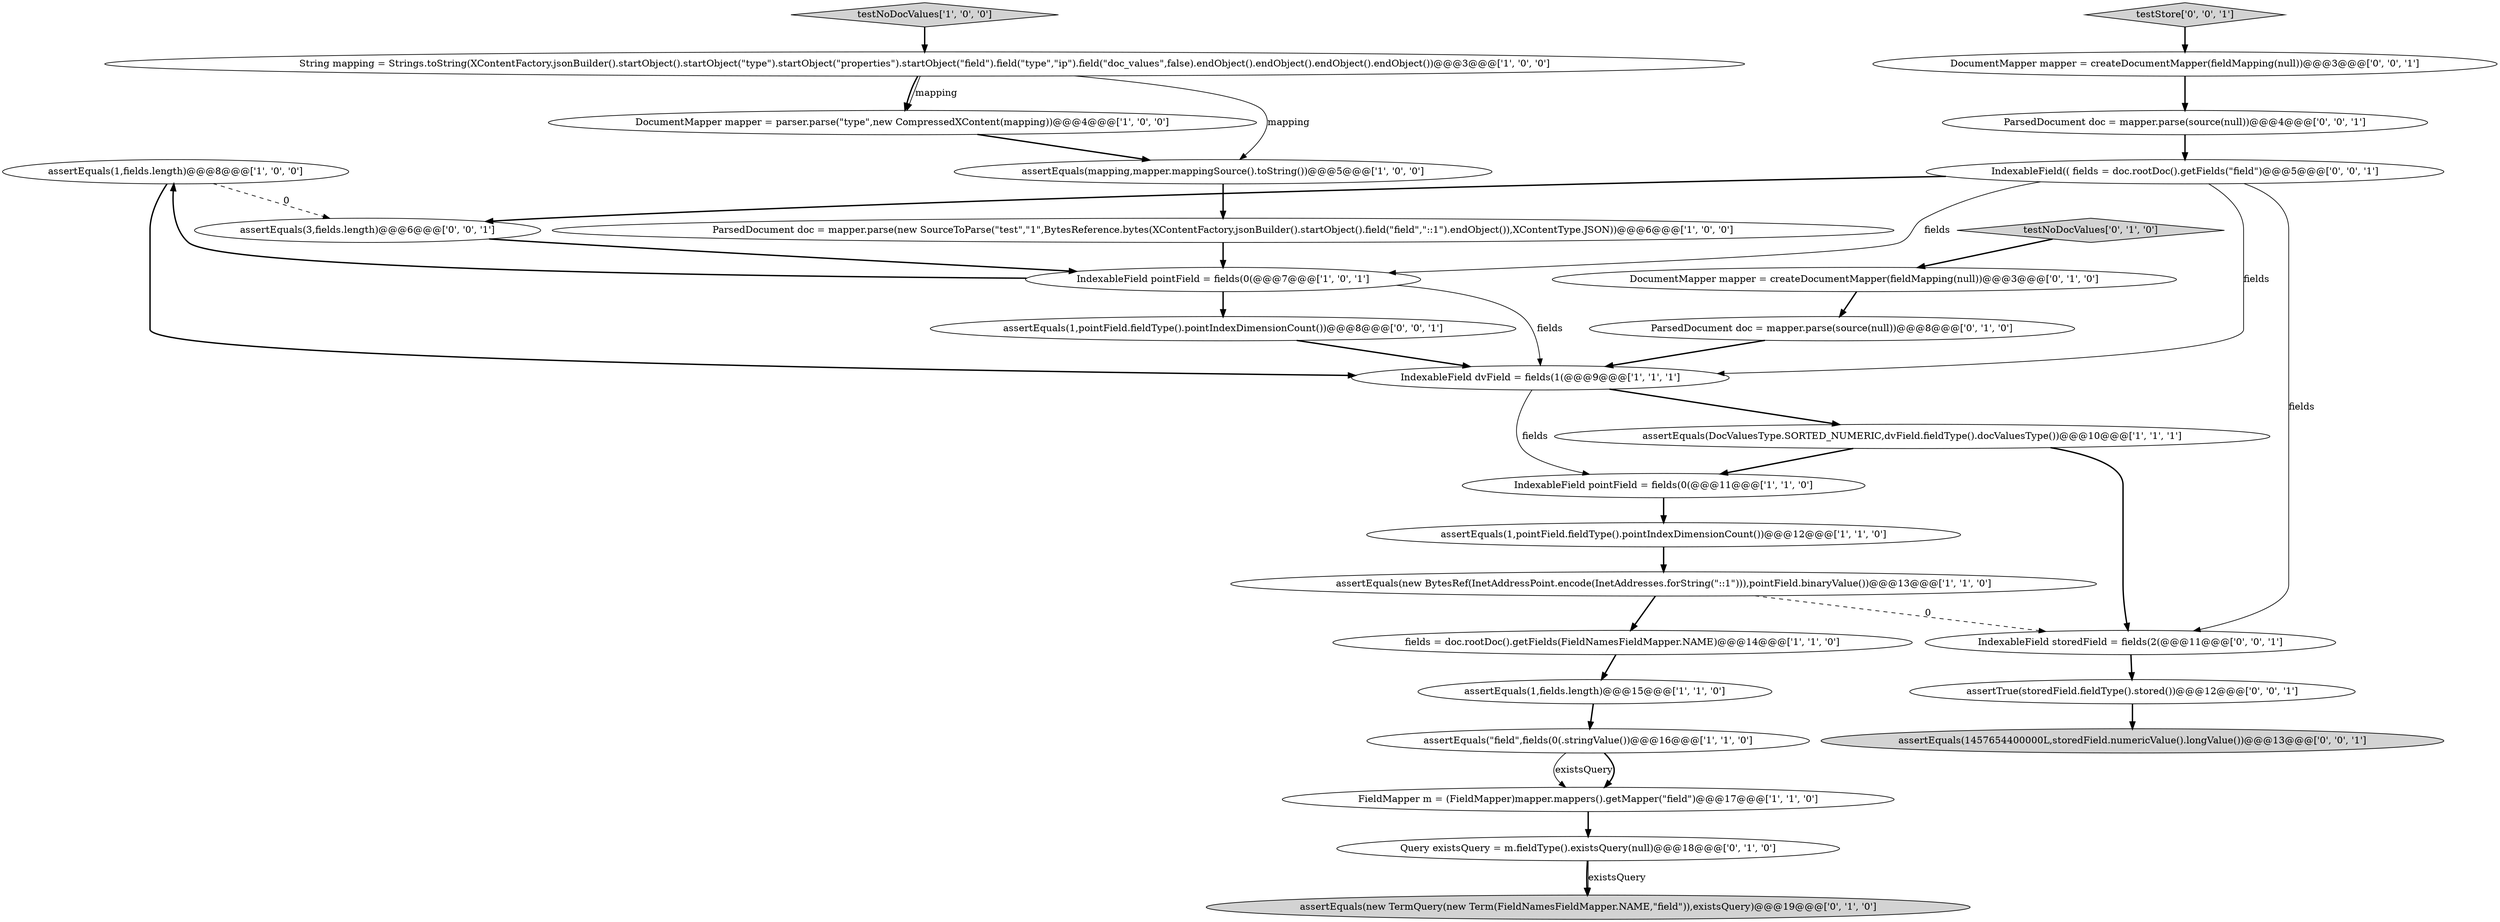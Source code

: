 digraph {
17 [style = filled, label = "assertEquals(new TermQuery(new Term(FieldNamesFieldMapper.NAME,\"field\")),existsQuery)@@@19@@@['0', '1', '0']", fillcolor = lightgray, shape = ellipse image = "AAA0AAABBB2BBB"];
13 [style = filled, label = "String mapping = Strings.toString(XContentFactory.jsonBuilder().startObject().startObject(\"type\").startObject(\"properties\").startObject(\"field\").field(\"type\",\"ip\").field(\"doc_values\",false).endObject().endObject().endObject().endObject())@@@3@@@['1', '0', '0']", fillcolor = white, shape = ellipse image = "AAA0AAABBB1BBB"];
22 [style = filled, label = "assertEquals(3,fields.length)@@@6@@@['0', '0', '1']", fillcolor = white, shape = ellipse image = "AAA0AAABBB3BBB"];
16 [style = filled, label = "DocumentMapper mapper = createDocumentMapper(fieldMapping(null))@@@3@@@['0', '1', '0']", fillcolor = white, shape = ellipse image = "AAA0AAABBB2BBB"];
8 [style = filled, label = "assertEquals(DocValuesType.SORTED_NUMERIC,dvField.fieldType().docValuesType())@@@10@@@['1', '1', '1']", fillcolor = white, shape = ellipse image = "AAA0AAABBB1BBB"];
15 [style = filled, label = "testNoDocValues['1', '0', '0']", fillcolor = lightgray, shape = diamond image = "AAA0AAABBB1BBB"];
28 [style = filled, label = "assertTrue(storedField.fieldType().stored())@@@12@@@['0', '0', '1']", fillcolor = white, shape = ellipse image = "AAA0AAABBB3BBB"];
11 [style = filled, label = "fields = doc.rootDoc().getFields(FieldNamesFieldMapper.NAME)@@@14@@@['1', '1', '0']", fillcolor = white, shape = ellipse image = "AAA0AAABBB1BBB"];
6 [style = filled, label = "assertEquals(1,fields.length)@@@8@@@['1', '0', '0']", fillcolor = white, shape = ellipse image = "AAA0AAABBB1BBB"];
27 [style = filled, label = "IndexableField(( fields = doc.rootDoc().getFields(\"field\")@@@5@@@['0', '0', '1']", fillcolor = white, shape = ellipse image = "AAA0AAABBB3BBB"];
3 [style = filled, label = "DocumentMapper mapper = parser.parse(\"type\",new CompressedXContent(mapping))@@@4@@@['1', '0', '0']", fillcolor = white, shape = ellipse image = "AAA0AAABBB1BBB"];
29 [style = filled, label = "testStore['0', '0', '1']", fillcolor = lightgray, shape = diamond image = "AAA0AAABBB3BBB"];
23 [style = filled, label = "assertEquals(1,pointField.fieldType().pointIndexDimensionCount())@@@8@@@['0', '0', '1']", fillcolor = white, shape = ellipse image = "AAA0AAABBB3BBB"];
18 [style = filled, label = "ParsedDocument doc = mapper.parse(source(null))@@@8@@@['0', '1', '0']", fillcolor = white, shape = ellipse image = "AAA1AAABBB2BBB"];
14 [style = filled, label = "ParsedDocument doc = mapper.parse(new SourceToParse(\"test\",\"1\",BytesReference.bytes(XContentFactory.jsonBuilder().startObject().field(\"field\",\"::1\").endObject()),XContentType.JSON))@@@6@@@['1', '0', '0']", fillcolor = white, shape = ellipse image = "AAA0AAABBB1BBB"];
26 [style = filled, label = "ParsedDocument doc = mapper.parse(source(null))@@@4@@@['0', '0', '1']", fillcolor = white, shape = ellipse image = "AAA0AAABBB3BBB"];
0 [style = filled, label = "assertEquals(1,fields.length)@@@15@@@['1', '1', '0']", fillcolor = white, shape = ellipse image = "AAA0AAABBB1BBB"];
9 [style = filled, label = "IndexableField dvField = fields(1(@@@9@@@['1', '1', '1']", fillcolor = white, shape = ellipse image = "AAA0AAABBB1BBB"];
20 [style = filled, label = "Query existsQuery = m.fieldType().existsQuery(null)@@@18@@@['0', '1', '0']", fillcolor = white, shape = ellipse image = "AAA0AAABBB2BBB"];
5 [style = filled, label = "assertEquals(\"field\",fields(0(.stringValue())@@@16@@@['1', '1', '0']", fillcolor = white, shape = ellipse image = "AAA0AAABBB1BBB"];
2 [style = filled, label = "assertEquals(new BytesRef(InetAddressPoint.encode(InetAddresses.forString(\"::1\"))),pointField.binaryValue())@@@13@@@['1', '1', '0']", fillcolor = white, shape = ellipse image = "AAA0AAABBB1BBB"];
12 [style = filled, label = "IndexableField pointField = fields(0(@@@7@@@['1', '0', '1']", fillcolor = white, shape = ellipse image = "AAA0AAABBB1BBB"];
24 [style = filled, label = "IndexableField storedField = fields(2(@@@11@@@['0', '0', '1']", fillcolor = white, shape = ellipse image = "AAA0AAABBB3BBB"];
10 [style = filled, label = "IndexableField pointField = fields(0(@@@11@@@['1', '1', '0']", fillcolor = white, shape = ellipse image = "AAA0AAABBB1BBB"];
7 [style = filled, label = "assertEquals(mapping,mapper.mappingSource().toString())@@@5@@@['1', '0', '0']", fillcolor = white, shape = ellipse image = "AAA0AAABBB1BBB"];
25 [style = filled, label = "assertEquals(1457654400000L,storedField.numericValue().longValue())@@@13@@@['0', '0', '1']", fillcolor = lightgray, shape = ellipse image = "AAA0AAABBB3BBB"];
4 [style = filled, label = "FieldMapper m = (FieldMapper)mapper.mappers().getMapper(\"field\")@@@17@@@['1', '1', '0']", fillcolor = white, shape = ellipse image = "AAA0AAABBB1BBB"];
21 [style = filled, label = "DocumentMapper mapper = createDocumentMapper(fieldMapping(null))@@@3@@@['0', '0', '1']", fillcolor = white, shape = ellipse image = "AAA0AAABBB3BBB"];
1 [style = filled, label = "assertEquals(1,pointField.fieldType().pointIndexDimensionCount())@@@12@@@['1', '1', '0']", fillcolor = white, shape = ellipse image = "AAA0AAABBB1BBB"];
19 [style = filled, label = "testNoDocValues['0', '1', '0']", fillcolor = lightgray, shape = diamond image = "AAA0AAABBB2BBB"];
29->21 [style = bold, label=""];
13->7 [style = solid, label="mapping"];
23->9 [style = bold, label=""];
12->9 [style = solid, label="fields"];
13->3 [style = solid, label="mapping"];
27->9 [style = solid, label="fields"];
2->11 [style = bold, label=""];
16->18 [style = bold, label=""];
11->0 [style = bold, label=""];
5->4 [style = solid, label="existsQuery"];
14->12 [style = bold, label=""];
12->23 [style = bold, label=""];
6->22 [style = dashed, label="0"];
3->7 [style = bold, label=""];
26->27 [style = bold, label=""];
4->20 [style = bold, label=""];
5->4 [style = bold, label=""];
27->22 [style = bold, label=""];
7->14 [style = bold, label=""];
6->9 [style = bold, label=""];
19->16 [style = bold, label=""];
10->1 [style = bold, label=""];
18->9 [style = bold, label=""];
2->24 [style = dashed, label="0"];
9->10 [style = solid, label="fields"];
21->26 [style = bold, label=""];
15->13 [style = bold, label=""];
27->12 [style = solid, label="fields"];
13->3 [style = bold, label=""];
20->17 [style = bold, label=""];
20->17 [style = solid, label="existsQuery"];
9->8 [style = bold, label=""];
0->5 [style = bold, label=""];
22->12 [style = bold, label=""];
8->24 [style = bold, label=""];
24->28 [style = bold, label=""];
27->24 [style = solid, label="fields"];
8->10 [style = bold, label=""];
1->2 [style = bold, label=""];
28->25 [style = bold, label=""];
12->6 [style = bold, label=""];
}
